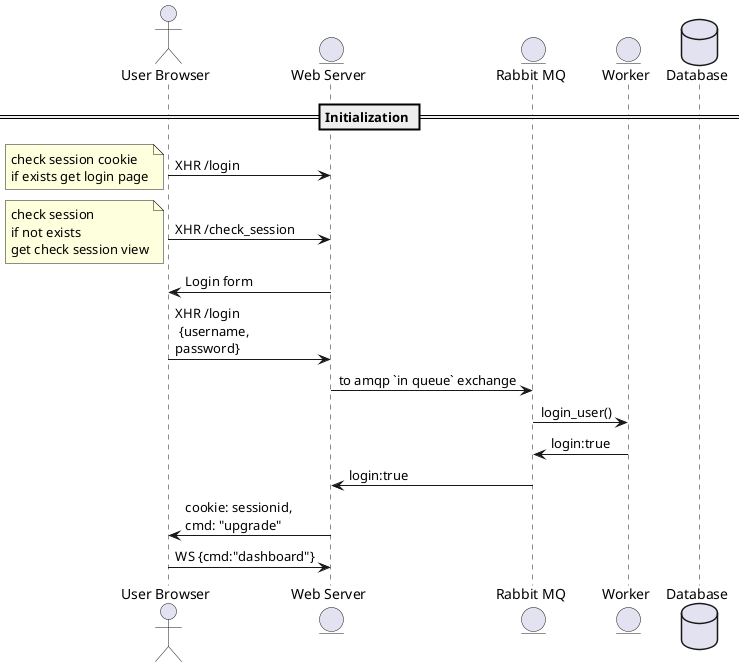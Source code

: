 @startuml
actor "User Browser" as Client
entity "Web Server" as Server
entity "Rabbit MQ" as AMQP
entity Worker
database Database

== Initialization ==

Client -> Server : XHR /login
note left
        check session cookie
        if exists get login page
end note

Client -> Server : XHR /check_session
note left
        check session
        if not exists
        get check session view
end note
Server -> Client : Login form

Client -> Server : XHR /login \n {username, \npassword}
Server -> AMQP : to amqp `in queue` exchange
AMQP -> Worker : login_user()
Worker -> AMQP : login:true
AMQP -> Server : login:true
Server -> Client : cookie: sessionid, \ncmd: "upgrade"
Client -> Server : WS {cmd:"dashboard"}

@enduml